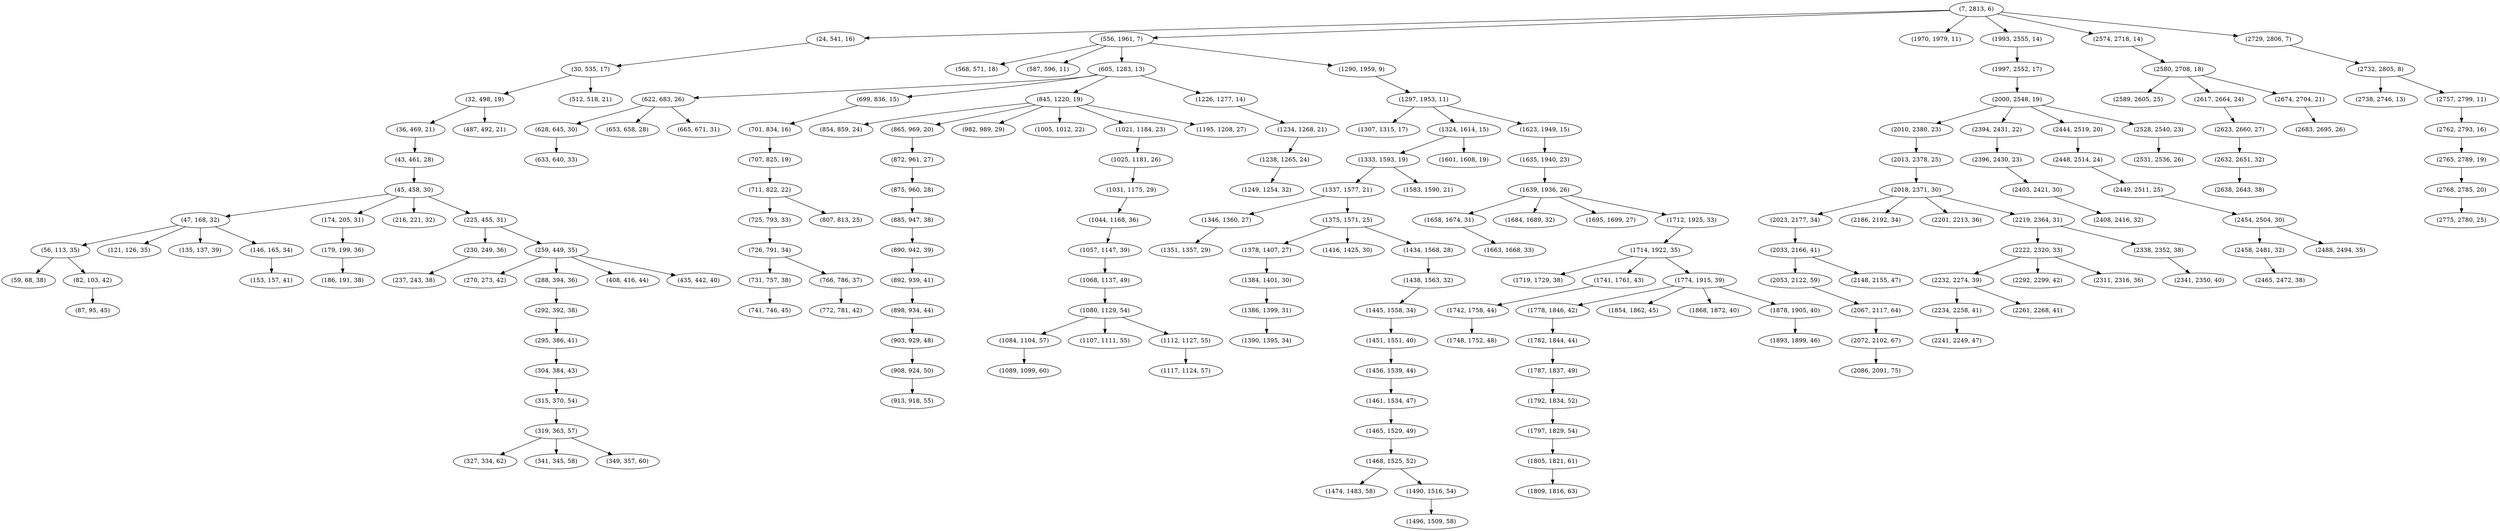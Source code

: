 digraph tree {
    "(7, 2813, 6)";
    "(24, 541, 16)";
    "(30, 535, 17)";
    "(32, 498, 19)";
    "(36, 469, 21)";
    "(43, 461, 28)";
    "(45, 458, 30)";
    "(47, 168, 32)";
    "(56, 113, 35)";
    "(59, 68, 38)";
    "(82, 103, 42)";
    "(87, 95, 45)";
    "(121, 126, 35)";
    "(135, 137, 39)";
    "(146, 165, 34)";
    "(153, 157, 41)";
    "(174, 205, 31)";
    "(179, 199, 36)";
    "(186, 191, 38)";
    "(216, 221, 32)";
    "(225, 455, 31)";
    "(230, 249, 36)";
    "(237, 243, 38)";
    "(259, 449, 35)";
    "(270, 273, 42)";
    "(288, 394, 36)";
    "(292, 392, 38)";
    "(295, 386, 41)";
    "(304, 384, 43)";
    "(315, 370, 54)";
    "(319, 363, 57)";
    "(327, 334, 62)";
    "(341, 345, 58)";
    "(349, 357, 60)";
    "(408, 416, 44)";
    "(435, 442, 40)";
    "(487, 492, 21)";
    "(512, 518, 21)";
    "(556, 1961, 7)";
    "(568, 571, 18)";
    "(587, 596, 11)";
    "(605, 1283, 13)";
    "(622, 683, 26)";
    "(628, 645, 30)";
    "(633, 640, 33)";
    "(653, 658, 28)";
    "(665, 671, 31)";
    "(699, 836, 15)";
    "(701, 834, 16)";
    "(707, 825, 19)";
    "(711, 822, 22)";
    "(725, 793, 33)";
    "(726, 791, 34)";
    "(731, 757, 38)";
    "(741, 746, 45)";
    "(766, 786, 37)";
    "(772, 781, 42)";
    "(807, 813, 25)";
    "(845, 1220, 19)";
    "(854, 859, 24)";
    "(865, 969, 20)";
    "(872, 961, 27)";
    "(875, 960, 28)";
    "(885, 947, 38)";
    "(890, 942, 39)";
    "(892, 939, 41)";
    "(898, 934, 44)";
    "(903, 929, 48)";
    "(908, 924, 50)";
    "(913, 918, 55)";
    "(982, 989, 29)";
    "(1005, 1012, 22)";
    "(1021, 1184, 23)";
    "(1025, 1181, 26)";
    "(1031, 1175, 29)";
    "(1044, 1168, 36)";
    "(1057, 1147, 39)";
    "(1068, 1137, 49)";
    "(1080, 1129, 54)";
    "(1084, 1104, 57)";
    "(1089, 1099, 60)";
    "(1107, 1111, 55)";
    "(1112, 1127, 55)";
    "(1117, 1124, 57)";
    "(1195, 1208, 27)";
    "(1226, 1277, 14)";
    "(1234, 1268, 21)";
    "(1238, 1265, 24)";
    "(1249, 1254, 32)";
    "(1290, 1959, 9)";
    "(1297, 1953, 11)";
    "(1307, 1315, 17)";
    "(1324, 1614, 15)";
    "(1333, 1593, 19)";
    "(1337, 1577, 21)";
    "(1346, 1360, 27)";
    "(1351, 1357, 29)";
    "(1375, 1571, 25)";
    "(1378, 1407, 27)";
    "(1384, 1401, 30)";
    "(1386, 1399, 31)";
    "(1390, 1395, 34)";
    "(1416, 1425, 30)";
    "(1434, 1568, 28)";
    "(1438, 1563, 32)";
    "(1445, 1558, 34)";
    "(1451, 1551, 40)";
    "(1456, 1539, 44)";
    "(1461, 1534, 47)";
    "(1465, 1529, 49)";
    "(1468, 1525, 52)";
    "(1474, 1483, 58)";
    "(1490, 1516, 54)";
    "(1496, 1509, 58)";
    "(1583, 1590, 21)";
    "(1601, 1608, 19)";
    "(1623, 1949, 15)";
    "(1635, 1940, 23)";
    "(1639, 1936, 26)";
    "(1658, 1674, 31)";
    "(1663, 1668, 33)";
    "(1684, 1689, 32)";
    "(1695, 1699, 27)";
    "(1712, 1925, 33)";
    "(1714, 1922, 35)";
    "(1719, 1729, 38)";
    "(1741, 1761, 43)";
    "(1742, 1758, 44)";
    "(1748, 1752, 48)";
    "(1774, 1915, 39)";
    "(1778, 1846, 42)";
    "(1782, 1844, 44)";
    "(1787, 1837, 49)";
    "(1792, 1834, 52)";
    "(1797, 1829, 54)";
    "(1805, 1821, 61)";
    "(1809, 1816, 63)";
    "(1854, 1862, 45)";
    "(1868, 1872, 40)";
    "(1878, 1905, 40)";
    "(1893, 1899, 46)";
    "(1970, 1979, 11)";
    "(1993, 2555, 14)";
    "(1997, 2552, 17)";
    "(2000, 2548, 19)";
    "(2010, 2380, 23)";
    "(2013, 2378, 25)";
    "(2018, 2371, 30)";
    "(2023, 2177, 34)";
    "(2033, 2166, 41)";
    "(2053, 2122, 59)";
    "(2067, 2117, 64)";
    "(2072, 2102, 67)";
    "(2086, 2091, 75)";
    "(2148, 2155, 47)";
    "(2186, 2192, 34)";
    "(2201, 2213, 36)";
    "(2219, 2364, 31)";
    "(2222, 2320, 33)";
    "(2232, 2274, 39)";
    "(2234, 2258, 41)";
    "(2241, 2249, 47)";
    "(2261, 2268, 41)";
    "(2292, 2299, 42)";
    "(2311, 2316, 36)";
    "(2338, 2352, 38)";
    "(2341, 2350, 40)";
    "(2394, 2431, 22)";
    "(2396, 2430, 23)";
    "(2403, 2421, 30)";
    "(2408, 2416, 32)";
    "(2444, 2519, 20)";
    "(2448, 2514, 24)";
    "(2449, 2511, 25)";
    "(2454, 2504, 30)";
    "(2458, 2481, 32)";
    "(2465, 2472, 38)";
    "(2488, 2494, 35)";
    "(2528, 2540, 23)";
    "(2531, 2536, 26)";
    "(2574, 2718, 14)";
    "(2580, 2708, 18)";
    "(2589, 2605, 25)";
    "(2617, 2664, 24)";
    "(2623, 2660, 27)";
    "(2632, 2651, 32)";
    "(2638, 2643, 38)";
    "(2674, 2704, 21)";
    "(2683, 2695, 26)";
    "(2729, 2806, 7)";
    "(2732, 2805, 8)";
    "(2738, 2746, 13)";
    "(2757, 2799, 11)";
    "(2762, 2793, 16)";
    "(2765, 2789, 19)";
    "(2768, 2785, 20)";
    "(2775, 2780, 25)";
    "(7, 2813, 6)" -> "(24, 541, 16)";
    "(7, 2813, 6)" -> "(556, 1961, 7)";
    "(7, 2813, 6)" -> "(1970, 1979, 11)";
    "(7, 2813, 6)" -> "(1993, 2555, 14)";
    "(7, 2813, 6)" -> "(2574, 2718, 14)";
    "(7, 2813, 6)" -> "(2729, 2806, 7)";
    "(24, 541, 16)" -> "(30, 535, 17)";
    "(30, 535, 17)" -> "(32, 498, 19)";
    "(30, 535, 17)" -> "(512, 518, 21)";
    "(32, 498, 19)" -> "(36, 469, 21)";
    "(32, 498, 19)" -> "(487, 492, 21)";
    "(36, 469, 21)" -> "(43, 461, 28)";
    "(43, 461, 28)" -> "(45, 458, 30)";
    "(45, 458, 30)" -> "(47, 168, 32)";
    "(45, 458, 30)" -> "(174, 205, 31)";
    "(45, 458, 30)" -> "(216, 221, 32)";
    "(45, 458, 30)" -> "(225, 455, 31)";
    "(47, 168, 32)" -> "(56, 113, 35)";
    "(47, 168, 32)" -> "(121, 126, 35)";
    "(47, 168, 32)" -> "(135, 137, 39)";
    "(47, 168, 32)" -> "(146, 165, 34)";
    "(56, 113, 35)" -> "(59, 68, 38)";
    "(56, 113, 35)" -> "(82, 103, 42)";
    "(82, 103, 42)" -> "(87, 95, 45)";
    "(146, 165, 34)" -> "(153, 157, 41)";
    "(174, 205, 31)" -> "(179, 199, 36)";
    "(179, 199, 36)" -> "(186, 191, 38)";
    "(225, 455, 31)" -> "(230, 249, 36)";
    "(225, 455, 31)" -> "(259, 449, 35)";
    "(230, 249, 36)" -> "(237, 243, 38)";
    "(259, 449, 35)" -> "(270, 273, 42)";
    "(259, 449, 35)" -> "(288, 394, 36)";
    "(259, 449, 35)" -> "(408, 416, 44)";
    "(259, 449, 35)" -> "(435, 442, 40)";
    "(288, 394, 36)" -> "(292, 392, 38)";
    "(292, 392, 38)" -> "(295, 386, 41)";
    "(295, 386, 41)" -> "(304, 384, 43)";
    "(304, 384, 43)" -> "(315, 370, 54)";
    "(315, 370, 54)" -> "(319, 363, 57)";
    "(319, 363, 57)" -> "(327, 334, 62)";
    "(319, 363, 57)" -> "(341, 345, 58)";
    "(319, 363, 57)" -> "(349, 357, 60)";
    "(556, 1961, 7)" -> "(568, 571, 18)";
    "(556, 1961, 7)" -> "(587, 596, 11)";
    "(556, 1961, 7)" -> "(605, 1283, 13)";
    "(556, 1961, 7)" -> "(1290, 1959, 9)";
    "(605, 1283, 13)" -> "(622, 683, 26)";
    "(605, 1283, 13)" -> "(699, 836, 15)";
    "(605, 1283, 13)" -> "(845, 1220, 19)";
    "(605, 1283, 13)" -> "(1226, 1277, 14)";
    "(622, 683, 26)" -> "(628, 645, 30)";
    "(622, 683, 26)" -> "(653, 658, 28)";
    "(622, 683, 26)" -> "(665, 671, 31)";
    "(628, 645, 30)" -> "(633, 640, 33)";
    "(699, 836, 15)" -> "(701, 834, 16)";
    "(701, 834, 16)" -> "(707, 825, 19)";
    "(707, 825, 19)" -> "(711, 822, 22)";
    "(711, 822, 22)" -> "(725, 793, 33)";
    "(711, 822, 22)" -> "(807, 813, 25)";
    "(725, 793, 33)" -> "(726, 791, 34)";
    "(726, 791, 34)" -> "(731, 757, 38)";
    "(726, 791, 34)" -> "(766, 786, 37)";
    "(731, 757, 38)" -> "(741, 746, 45)";
    "(766, 786, 37)" -> "(772, 781, 42)";
    "(845, 1220, 19)" -> "(854, 859, 24)";
    "(845, 1220, 19)" -> "(865, 969, 20)";
    "(845, 1220, 19)" -> "(982, 989, 29)";
    "(845, 1220, 19)" -> "(1005, 1012, 22)";
    "(845, 1220, 19)" -> "(1021, 1184, 23)";
    "(845, 1220, 19)" -> "(1195, 1208, 27)";
    "(865, 969, 20)" -> "(872, 961, 27)";
    "(872, 961, 27)" -> "(875, 960, 28)";
    "(875, 960, 28)" -> "(885, 947, 38)";
    "(885, 947, 38)" -> "(890, 942, 39)";
    "(890, 942, 39)" -> "(892, 939, 41)";
    "(892, 939, 41)" -> "(898, 934, 44)";
    "(898, 934, 44)" -> "(903, 929, 48)";
    "(903, 929, 48)" -> "(908, 924, 50)";
    "(908, 924, 50)" -> "(913, 918, 55)";
    "(1021, 1184, 23)" -> "(1025, 1181, 26)";
    "(1025, 1181, 26)" -> "(1031, 1175, 29)";
    "(1031, 1175, 29)" -> "(1044, 1168, 36)";
    "(1044, 1168, 36)" -> "(1057, 1147, 39)";
    "(1057, 1147, 39)" -> "(1068, 1137, 49)";
    "(1068, 1137, 49)" -> "(1080, 1129, 54)";
    "(1080, 1129, 54)" -> "(1084, 1104, 57)";
    "(1080, 1129, 54)" -> "(1107, 1111, 55)";
    "(1080, 1129, 54)" -> "(1112, 1127, 55)";
    "(1084, 1104, 57)" -> "(1089, 1099, 60)";
    "(1112, 1127, 55)" -> "(1117, 1124, 57)";
    "(1226, 1277, 14)" -> "(1234, 1268, 21)";
    "(1234, 1268, 21)" -> "(1238, 1265, 24)";
    "(1238, 1265, 24)" -> "(1249, 1254, 32)";
    "(1290, 1959, 9)" -> "(1297, 1953, 11)";
    "(1297, 1953, 11)" -> "(1307, 1315, 17)";
    "(1297, 1953, 11)" -> "(1324, 1614, 15)";
    "(1297, 1953, 11)" -> "(1623, 1949, 15)";
    "(1324, 1614, 15)" -> "(1333, 1593, 19)";
    "(1324, 1614, 15)" -> "(1601, 1608, 19)";
    "(1333, 1593, 19)" -> "(1337, 1577, 21)";
    "(1333, 1593, 19)" -> "(1583, 1590, 21)";
    "(1337, 1577, 21)" -> "(1346, 1360, 27)";
    "(1337, 1577, 21)" -> "(1375, 1571, 25)";
    "(1346, 1360, 27)" -> "(1351, 1357, 29)";
    "(1375, 1571, 25)" -> "(1378, 1407, 27)";
    "(1375, 1571, 25)" -> "(1416, 1425, 30)";
    "(1375, 1571, 25)" -> "(1434, 1568, 28)";
    "(1378, 1407, 27)" -> "(1384, 1401, 30)";
    "(1384, 1401, 30)" -> "(1386, 1399, 31)";
    "(1386, 1399, 31)" -> "(1390, 1395, 34)";
    "(1434, 1568, 28)" -> "(1438, 1563, 32)";
    "(1438, 1563, 32)" -> "(1445, 1558, 34)";
    "(1445, 1558, 34)" -> "(1451, 1551, 40)";
    "(1451, 1551, 40)" -> "(1456, 1539, 44)";
    "(1456, 1539, 44)" -> "(1461, 1534, 47)";
    "(1461, 1534, 47)" -> "(1465, 1529, 49)";
    "(1465, 1529, 49)" -> "(1468, 1525, 52)";
    "(1468, 1525, 52)" -> "(1474, 1483, 58)";
    "(1468, 1525, 52)" -> "(1490, 1516, 54)";
    "(1490, 1516, 54)" -> "(1496, 1509, 58)";
    "(1623, 1949, 15)" -> "(1635, 1940, 23)";
    "(1635, 1940, 23)" -> "(1639, 1936, 26)";
    "(1639, 1936, 26)" -> "(1658, 1674, 31)";
    "(1639, 1936, 26)" -> "(1684, 1689, 32)";
    "(1639, 1936, 26)" -> "(1695, 1699, 27)";
    "(1639, 1936, 26)" -> "(1712, 1925, 33)";
    "(1658, 1674, 31)" -> "(1663, 1668, 33)";
    "(1712, 1925, 33)" -> "(1714, 1922, 35)";
    "(1714, 1922, 35)" -> "(1719, 1729, 38)";
    "(1714, 1922, 35)" -> "(1741, 1761, 43)";
    "(1714, 1922, 35)" -> "(1774, 1915, 39)";
    "(1741, 1761, 43)" -> "(1742, 1758, 44)";
    "(1742, 1758, 44)" -> "(1748, 1752, 48)";
    "(1774, 1915, 39)" -> "(1778, 1846, 42)";
    "(1774, 1915, 39)" -> "(1854, 1862, 45)";
    "(1774, 1915, 39)" -> "(1868, 1872, 40)";
    "(1774, 1915, 39)" -> "(1878, 1905, 40)";
    "(1778, 1846, 42)" -> "(1782, 1844, 44)";
    "(1782, 1844, 44)" -> "(1787, 1837, 49)";
    "(1787, 1837, 49)" -> "(1792, 1834, 52)";
    "(1792, 1834, 52)" -> "(1797, 1829, 54)";
    "(1797, 1829, 54)" -> "(1805, 1821, 61)";
    "(1805, 1821, 61)" -> "(1809, 1816, 63)";
    "(1878, 1905, 40)" -> "(1893, 1899, 46)";
    "(1993, 2555, 14)" -> "(1997, 2552, 17)";
    "(1997, 2552, 17)" -> "(2000, 2548, 19)";
    "(2000, 2548, 19)" -> "(2010, 2380, 23)";
    "(2000, 2548, 19)" -> "(2394, 2431, 22)";
    "(2000, 2548, 19)" -> "(2444, 2519, 20)";
    "(2000, 2548, 19)" -> "(2528, 2540, 23)";
    "(2010, 2380, 23)" -> "(2013, 2378, 25)";
    "(2013, 2378, 25)" -> "(2018, 2371, 30)";
    "(2018, 2371, 30)" -> "(2023, 2177, 34)";
    "(2018, 2371, 30)" -> "(2186, 2192, 34)";
    "(2018, 2371, 30)" -> "(2201, 2213, 36)";
    "(2018, 2371, 30)" -> "(2219, 2364, 31)";
    "(2023, 2177, 34)" -> "(2033, 2166, 41)";
    "(2033, 2166, 41)" -> "(2053, 2122, 59)";
    "(2033, 2166, 41)" -> "(2148, 2155, 47)";
    "(2053, 2122, 59)" -> "(2067, 2117, 64)";
    "(2067, 2117, 64)" -> "(2072, 2102, 67)";
    "(2072, 2102, 67)" -> "(2086, 2091, 75)";
    "(2219, 2364, 31)" -> "(2222, 2320, 33)";
    "(2219, 2364, 31)" -> "(2338, 2352, 38)";
    "(2222, 2320, 33)" -> "(2232, 2274, 39)";
    "(2222, 2320, 33)" -> "(2292, 2299, 42)";
    "(2222, 2320, 33)" -> "(2311, 2316, 36)";
    "(2232, 2274, 39)" -> "(2234, 2258, 41)";
    "(2232, 2274, 39)" -> "(2261, 2268, 41)";
    "(2234, 2258, 41)" -> "(2241, 2249, 47)";
    "(2338, 2352, 38)" -> "(2341, 2350, 40)";
    "(2394, 2431, 22)" -> "(2396, 2430, 23)";
    "(2396, 2430, 23)" -> "(2403, 2421, 30)";
    "(2403, 2421, 30)" -> "(2408, 2416, 32)";
    "(2444, 2519, 20)" -> "(2448, 2514, 24)";
    "(2448, 2514, 24)" -> "(2449, 2511, 25)";
    "(2449, 2511, 25)" -> "(2454, 2504, 30)";
    "(2454, 2504, 30)" -> "(2458, 2481, 32)";
    "(2454, 2504, 30)" -> "(2488, 2494, 35)";
    "(2458, 2481, 32)" -> "(2465, 2472, 38)";
    "(2528, 2540, 23)" -> "(2531, 2536, 26)";
    "(2574, 2718, 14)" -> "(2580, 2708, 18)";
    "(2580, 2708, 18)" -> "(2589, 2605, 25)";
    "(2580, 2708, 18)" -> "(2617, 2664, 24)";
    "(2580, 2708, 18)" -> "(2674, 2704, 21)";
    "(2617, 2664, 24)" -> "(2623, 2660, 27)";
    "(2623, 2660, 27)" -> "(2632, 2651, 32)";
    "(2632, 2651, 32)" -> "(2638, 2643, 38)";
    "(2674, 2704, 21)" -> "(2683, 2695, 26)";
    "(2729, 2806, 7)" -> "(2732, 2805, 8)";
    "(2732, 2805, 8)" -> "(2738, 2746, 13)";
    "(2732, 2805, 8)" -> "(2757, 2799, 11)";
    "(2757, 2799, 11)" -> "(2762, 2793, 16)";
    "(2762, 2793, 16)" -> "(2765, 2789, 19)";
    "(2765, 2789, 19)" -> "(2768, 2785, 20)";
    "(2768, 2785, 20)" -> "(2775, 2780, 25)";
}
